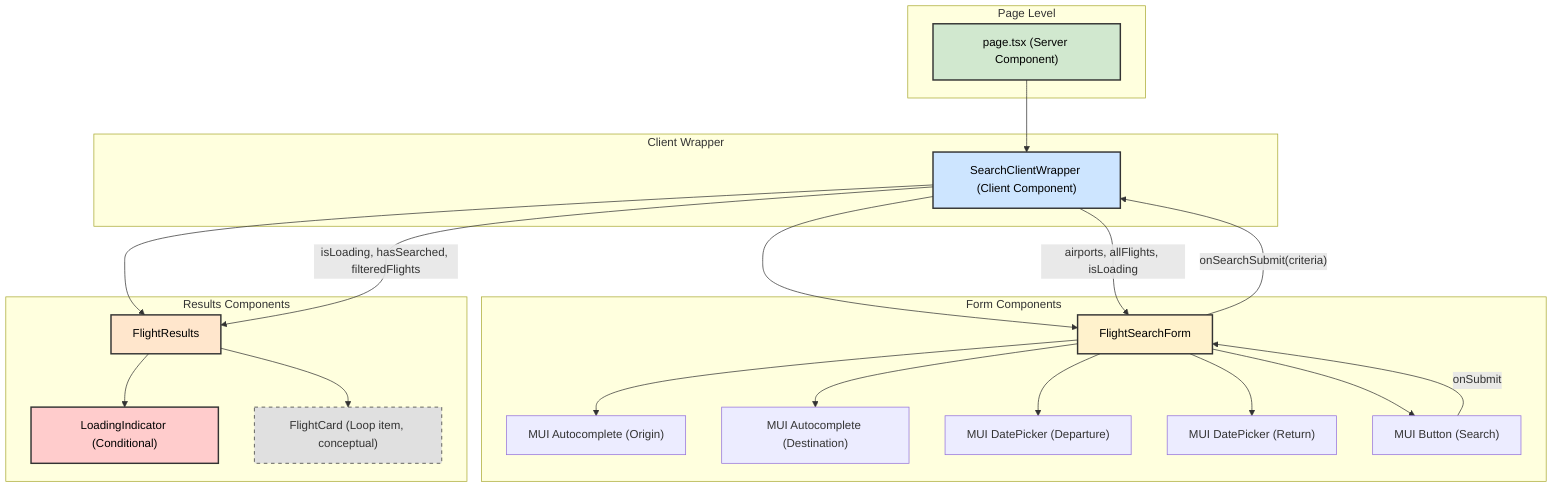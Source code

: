 graph TD
    A["page.tsx (Server Component)"] --> B["SearchClientWrapper (Client Component)"];
    B --> C["FlightSearchForm"];
    B --> D["FlightResults"];
    D --> E["LoadingIndicator (Conditional)"];
    C --> F["MUI Autocomplete (Origin)"];
    C --> G["MUI Autocomplete (Destination)"];
    C --> H["MUI DatePicker (Departure)"];
    C --> I["MUI DatePicker (Return)"];
    C --> J["MUI Button (Search)"];
    D --> K["FlightCard (Loop item, conceptual)"];

    subgraph "Page Level"
        A
    end

    subgraph "Client Wrapper"
        B
    end

    subgraph "Form Components"
        C
        F
        G
        H
        I
        J
    end

    subgraph "Results Components"
        D
        E
        K
    end

    %% Interactions
    J -- "onSubmit" --> C;
    C -- "onSearchSubmit(criteria)" --> B;
    B -- "isLoading, hasSearched, filteredFlights" --> D;
    B -- "airports, allFlights, isLoading" --> C;

    style A fill:#D1E8CF,stroke:#333,stroke-width:2px
    style B fill:#CDE5FF,stroke:#333,stroke-width:2px
    style C fill:#FFF2CC,stroke:#333,stroke-width:2px
    style D fill:#FFE6CC,stroke:#333,stroke-width:2px
    style E fill:#FFCCCC,stroke:#333,stroke-width:2px
    style K fill:#E0E0E0,stroke:#333,stroke-width:1px,stroke-dasharray: 5 5

    classDef serverComponent fill:#D1E8CF,stroke:#245719,stroke-width:2px,color:#000;
    classDef clientComponent fill:#CDE5FF,stroke:#1A4E8A,stroke-width:2px,color:#000;
    classDef organism fill:#FFF2CC,stroke:#7A5D00,stroke-width:2px,color:#000;
    classDef atom fill:#FFCCCC,stroke:#7A0000,stroke-width:2px,color:#000;

    class A serverComponent;
    class B clientComponent;
    class C,D organism;
    class E atom;